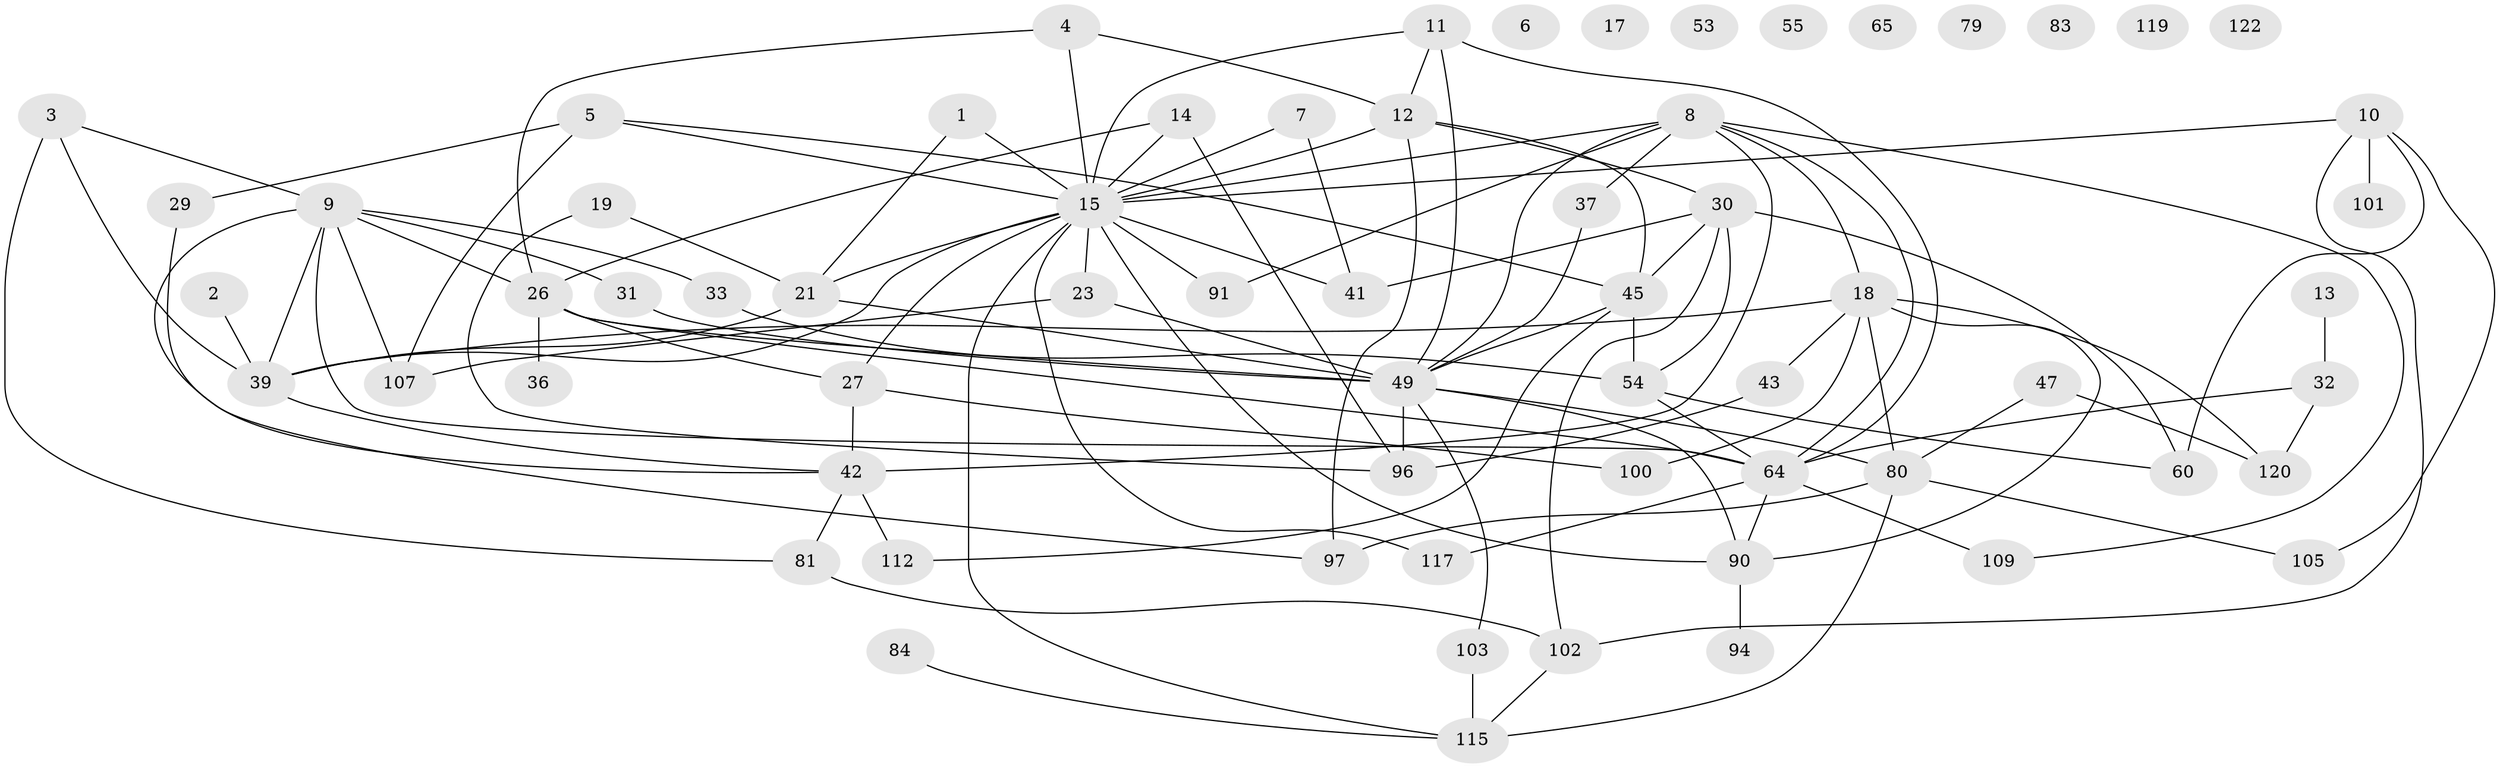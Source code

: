 // original degree distribution, {2: 0.25190839694656486, 1: 0.1450381679389313, 3: 0.1984732824427481, 5: 0.0916030534351145, 0: 0.06870229007633588, 4: 0.20610687022900764, 6: 0.022900763358778626, 8: 0.007633587786259542, 7: 0.007633587786259542}
// Generated by graph-tools (version 1.1) at 2025/13/03/09/25 04:13:02]
// undirected, 65 vertices, 111 edges
graph export_dot {
graph [start="1"]
  node [color=gray90,style=filled];
  1;
  2;
  3 [super="+106"];
  4 [super="+16"];
  5 [super="+69"];
  6;
  7 [super="+56"];
  8 [super="+20"];
  9 [super="+71+35+73"];
  10 [super="+99"];
  11 [super="+40+24"];
  12 [super="+50"];
  13 [super="+108"];
  14 [super="+95"];
  15 [super="+44+22+93+58"];
  17;
  18 [super="+25+98+48"];
  19 [super="+51"];
  21 [super="+52"];
  23 [super="+34"];
  26 [super="+72+28"];
  27 [super="+75+85"];
  29 [super="+76"];
  30 [super="+68"];
  31 [super="+61"];
  32 [super="+114"];
  33;
  36;
  37 [super="+38"];
  39 [super="+57"];
  41;
  42 [super="+82+86"];
  43 [super="+46"];
  45 [super="+130+78+118"];
  47 [super="+127+116"];
  49 [super="+66+70"];
  53;
  54 [super="+111"];
  55;
  60;
  64 [super="+77+88"];
  65;
  79;
  80 [super="+104+92"];
  81;
  83;
  84;
  90;
  91;
  94;
  96 [super="+113"];
  97;
  100;
  101;
  102;
  103;
  105;
  107;
  109;
  112;
  115;
  117;
  119;
  120;
  122;
  1 -- 21;
  1 -- 15;
  2 -- 39;
  3 -- 39;
  3 -- 81;
  3 -- 9;
  4 -- 12;
  4 -- 26;
  4 -- 15;
  5 -- 107;
  5 -- 29;
  5 -- 15;
  5 -- 45;
  7 -- 15;
  7 -- 41;
  8 -- 18;
  8 -- 42;
  8 -- 49;
  8 -- 37;
  8 -- 91;
  8 -- 109;
  8 -- 15;
  8 -- 64;
  9 -- 107;
  9 -- 26;
  9 -- 39;
  9 -- 97;
  9 -- 33;
  9 -- 64;
  9 -- 31;
  10 -- 102;
  10 -- 105;
  10 -- 15;
  10 -- 60;
  10 -- 101;
  11 -- 15;
  11 -- 64;
  11 -- 49;
  11 -- 12;
  12 -- 30;
  12 -- 97;
  12 -- 15 [weight=2];
  12 -- 45;
  13 -- 32;
  14 -- 15;
  14 -- 96;
  14 -- 26;
  15 -- 90;
  15 -- 39;
  15 -- 41;
  15 -- 115;
  15 -- 117;
  15 -- 27;
  15 -- 21;
  15 -- 91;
  15 -- 23 [weight=2];
  18 -- 90;
  18 -- 39;
  18 -- 120;
  18 -- 100;
  18 -- 43;
  18 -- 80;
  19 -- 96;
  19 -- 21;
  21 -- 49 [weight=2];
  21 -- 39;
  23 -- 49;
  23 -- 107;
  26 -- 64;
  26 -- 49;
  26 -- 36;
  26 -- 27;
  27 -- 100;
  27 -- 42;
  29 -- 42;
  30 -- 54;
  30 -- 102;
  30 -- 41;
  30 -- 45;
  30 -- 60;
  31 -- 49;
  32 -- 120;
  32 -- 64;
  33 -- 54;
  37 -- 49;
  39 -- 42;
  42 -- 81;
  42 -- 112;
  43 -- 96;
  45 -- 54;
  45 -- 112;
  45 -- 49;
  47 -- 120;
  47 -- 80;
  49 -- 103;
  49 -- 90;
  49 -- 80;
  49 -- 96;
  54 -- 60;
  54 -- 64;
  64 -- 90;
  64 -- 109;
  64 -- 117;
  80 -- 97;
  80 -- 115;
  80 -- 105;
  81 -- 102;
  84 -- 115;
  90 -- 94;
  102 -- 115;
  103 -- 115;
}
